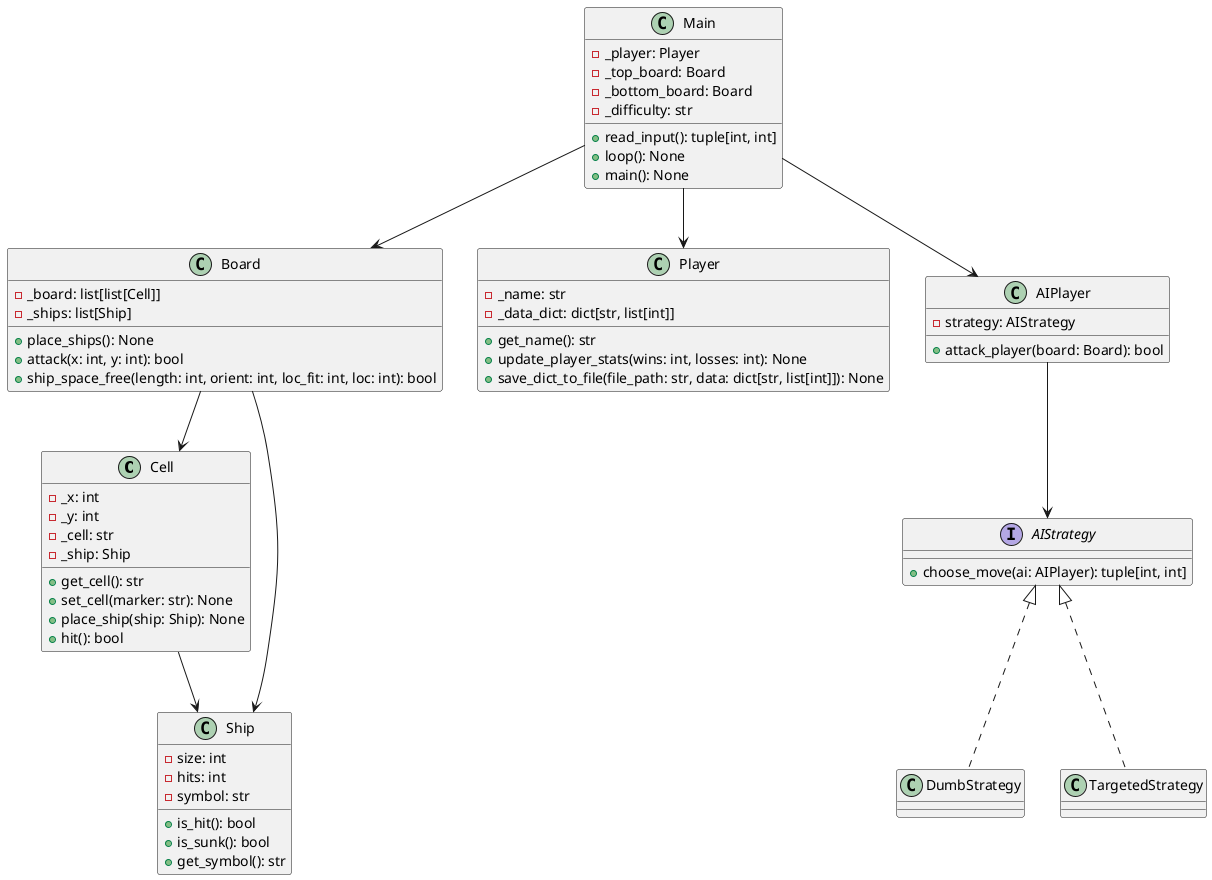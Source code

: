 @startuml Logical_View
class Cell {
    - _x: int
    - _y: int
    - _cell: str
    - _ship: Ship
    + get_cell(): str
    + set_cell(marker: str): None
    + place_ship(ship: Ship): None
    + hit(): bool
}

class Ship {
    - size: int
    - hits: int
    - symbol: str
    + is_hit(): bool
    + is_sunk(): bool
    + get_symbol(): str
}

class Board {
    - _board: list[list[Cell]]
    - _ships: list[Ship]
    + place_ships(): None
    + attack(x: int, y: int): bool
    + ship_space_free(length: int, orient: int, loc_fit: int, loc: int): bool
}

class Player {
    - _name: str
    - _data_dict: dict[str, list[int]]
    + get_name(): str
    + update_player_stats(wins: int, losses: int): None
    + save_dict_to_file(file_path: str, data: dict[str, list[int]]): None
}

class AIPlayer {
    - strategy: AIStrategy
    + attack_player(board: Board): bool
}

interface AIStrategy {
    + choose_move(ai: AIPlayer): tuple[int, int]
}

class DumbStrategy
class TargetedStrategy

class Main {
    - _player: Player
    - _top_board: Board
    - _bottom_board: Board
    - _difficulty: str
    + read_input(): tuple[int, int]
    + loop(): None
    + main(): None
}

AIStrategy <|.. DumbStrategy
AIStrategy <|.. TargetedStrategy
AIPlayer --> AIStrategy
Main --> Player
Main --> Board
Main --> AIPlayer
Board --> Cell
Board --> Ship
Cell --> Ship
@enduml